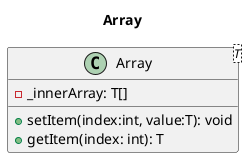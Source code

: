 @startuml Array
title Array
class Array<T>
{
    - _innerArray: T[]
    + setItem(index:int, value:T): void
    + getItem(index: int): T
}

@enduml